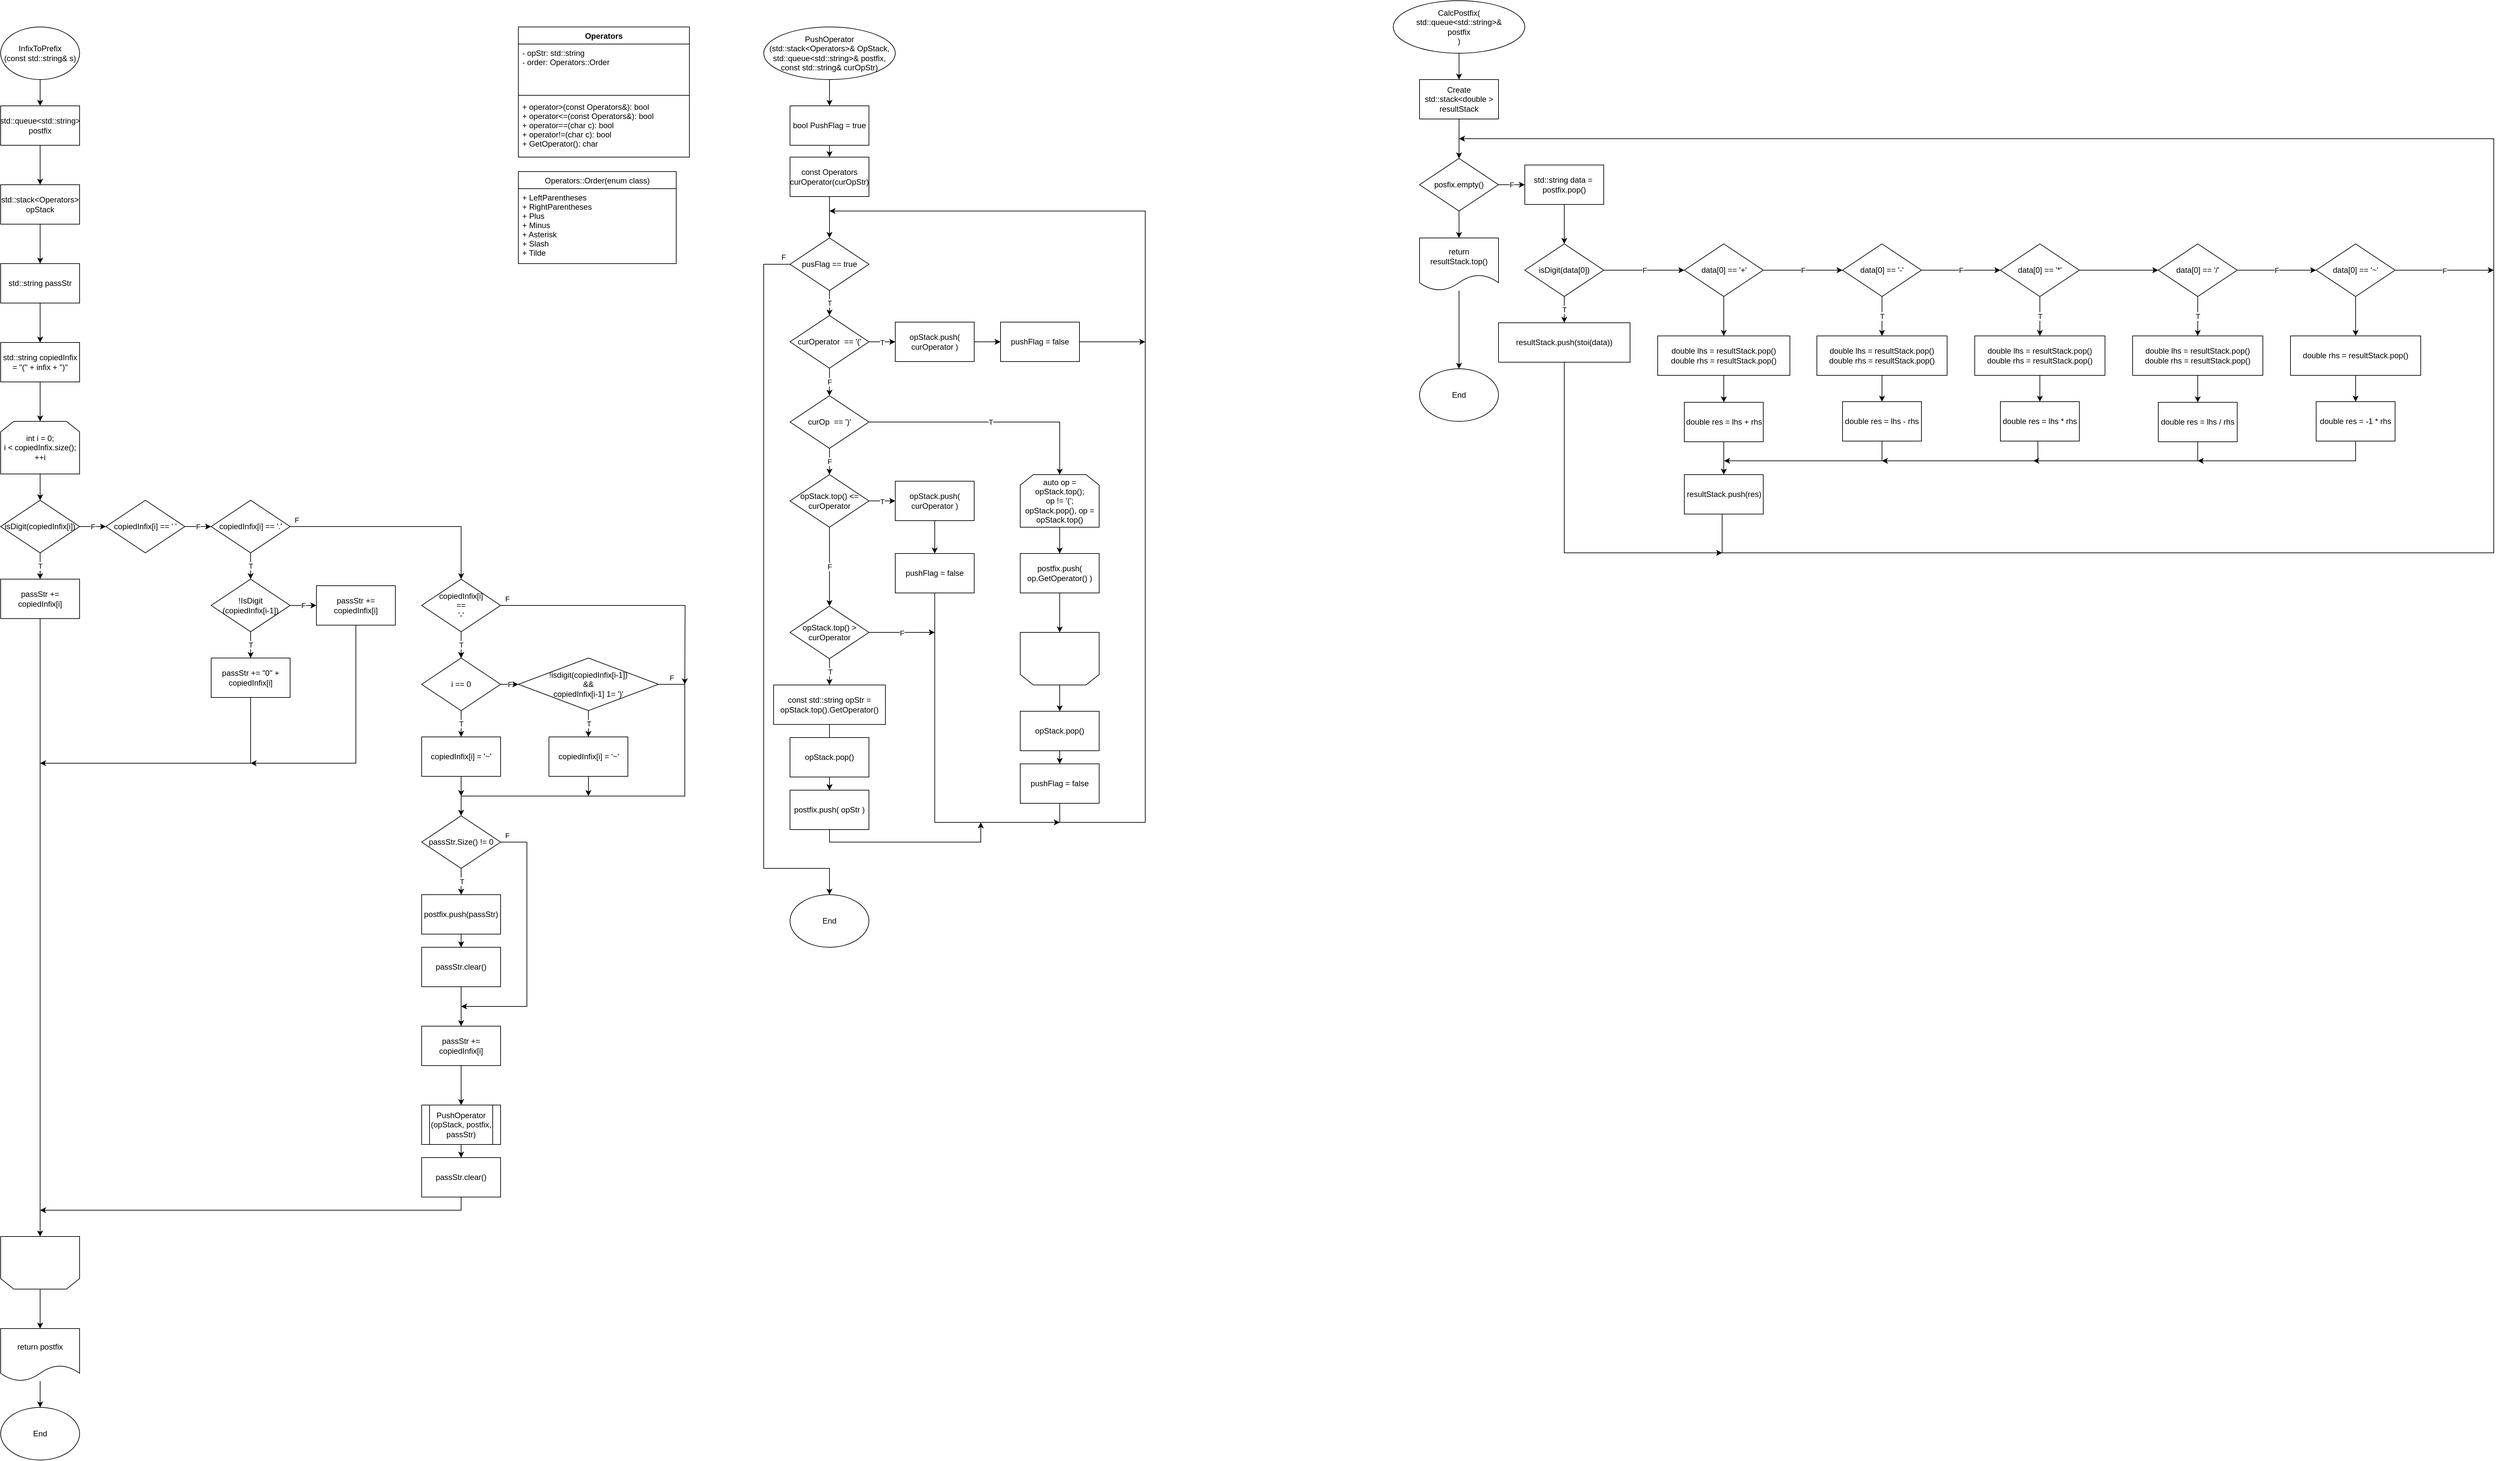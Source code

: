 <mxfile version="18.1.3" type="device"><diagram id="tbJeA3hXeYmB8pltpQQz" name="페이지-1"><mxGraphModel dx="5155" dy="3063" grid="1" gridSize="10" guides="1" tooltips="1" connect="1" arrows="1" fold="1" page="1" pageScale="1" pageWidth="827" pageHeight="1169" math="0" shadow="0"><root><mxCell id="0"/><mxCell id="1" parent="0"/><mxCell id="2iWAlDhrxedegL5xpN9d-32" value="" style="edgeStyle=orthogonalEdgeStyle;rounded=0;orthogonalLoop=1;jettySize=auto;html=1;" parent="1" source="2iWAlDhrxedegL5xpN9d-1" edge="1"><mxGeometry relative="1" as="geometry"><mxPoint x="100" y="160" as="targetPoint"/></mxGeometry></mxCell><mxCell id="2iWAlDhrxedegL5xpN9d-1" value="InfixToPrefix&lt;br&gt;(const std::string&amp;amp; s)" style="ellipse;whiteSpace=wrap;html=1;" parent="1" vertex="1"><mxGeometry x="40" y="40" width="120" height="80" as="geometry"/></mxCell><mxCell id="2iWAlDhrxedegL5xpN9d-118" value="" style="edgeStyle=orthogonalEdgeStyle;rounded=0;orthogonalLoop=1;jettySize=auto;html=1;" parent="1" source="2iWAlDhrxedegL5xpN9d-10" edge="1"><mxGeometry relative="1" as="geometry"><mxPoint x="100" y="520" as="targetPoint"/></mxGeometry></mxCell><mxCell id="2iWAlDhrxedegL5xpN9d-10" value="std::string passStr" style="rounded=0;whiteSpace=wrap;html=1;" parent="1" vertex="1"><mxGeometry x="40" y="400" width="120" height="60" as="geometry"/></mxCell><mxCell id="2iWAlDhrxedegL5xpN9d-65" value="" style="edgeStyle=orthogonalEdgeStyle;rounded=0;orthogonalLoop=1;jettySize=auto;html=1;" parent="1" source="2iWAlDhrxedegL5xpN9d-48" edge="1"><mxGeometry relative="1" as="geometry"><mxPoint x="1300" y="160.0" as="targetPoint"/></mxGeometry></mxCell><mxCell id="2iWAlDhrxedegL5xpN9d-48" value="PushOperator&lt;br&gt;(std::stack&amp;lt;Operators&amp;gt;&amp;amp; OpStack,&lt;br&gt;std::queue&amp;lt;std::string&amp;gt;&amp;amp; postfix, const std::string&amp;amp; curOpStr)" style="ellipse;whiteSpace=wrap;html=1;" parent="1" vertex="1"><mxGeometry x="1200" y="40" width="200" height="80" as="geometry"/></mxCell><mxCell id="2iWAlDhrxedegL5xpN9d-51" value="Operators" style="swimlane;fontStyle=1;align=center;verticalAlign=top;childLayout=stackLayout;horizontal=1;startSize=26;horizontalStack=0;resizeParent=1;resizeParentMax=0;resizeLast=0;collapsible=1;marginBottom=0;" parent="1" vertex="1"><mxGeometry x="827" y="40" width="260" height="198" as="geometry"/></mxCell><mxCell id="2iWAlDhrxedegL5xpN9d-52" value="- opStr: std::string&#10;- order: Operators::Order" style="text;strokeColor=none;fillColor=none;align=left;verticalAlign=top;spacingLeft=4;spacingRight=4;overflow=hidden;rotatable=0;points=[[0,0.5],[1,0.5]];portConstraint=eastwest;" parent="2iWAlDhrxedegL5xpN9d-51" vertex="1"><mxGeometry y="26" width="260" height="74" as="geometry"/></mxCell><mxCell id="2iWAlDhrxedegL5xpN9d-53" value="" style="line;strokeWidth=1;fillColor=none;align=left;verticalAlign=middle;spacingTop=-1;spacingLeft=3;spacingRight=3;rotatable=0;labelPosition=right;points=[];portConstraint=eastwest;" parent="2iWAlDhrxedegL5xpN9d-51" vertex="1"><mxGeometry y="100" width="260" height="8" as="geometry"/></mxCell><mxCell id="2iWAlDhrxedegL5xpN9d-54" value="+ operator&gt;(const Operators&amp;): bool&#10;+ operator&lt;=(const Operators&amp;): bool&#10;+ operator==(char c): bool&#10;+ operator!=(char c): bool&#10;+ GetOperator(): char" style="text;strokeColor=none;fillColor=none;align=left;verticalAlign=top;spacingLeft=4;spacingRight=4;overflow=hidden;rotatable=0;points=[[0,0.5],[1,0.5]];portConstraint=eastwest;" parent="2iWAlDhrxedegL5xpN9d-51" vertex="1"><mxGeometry y="108" width="260" height="90" as="geometry"/></mxCell><mxCell id="2iWAlDhrxedegL5xpN9d-59" value="Operators::Order(enum class)" style="swimlane;fontStyle=0;childLayout=stackLayout;horizontal=1;startSize=26;fillColor=none;horizontalStack=0;resizeParent=1;resizeParentMax=0;resizeLast=0;collapsible=1;marginBottom=0;" parent="1" vertex="1"><mxGeometry x="827" y="260" width="240" height="140" as="geometry"/></mxCell><mxCell id="2iWAlDhrxedegL5xpN9d-60" value="+ LeftParentheses&#10;+ RightParentheses&#10;+ Plus&#10;+ Minus&#10;+ Asterisk&#10;+ Slash&#10;+ Tilde" style="text;strokeColor=none;fillColor=none;align=left;verticalAlign=top;spacingLeft=4;spacingRight=4;overflow=hidden;rotatable=0;points=[[0,0.5],[1,0.5]];portConstraint=eastwest;" parent="2iWAlDhrxedegL5xpN9d-59" vertex="1"><mxGeometry y="26" width="240" height="114" as="geometry"/></mxCell><mxCell id="2iWAlDhrxedegL5xpN9d-134" value="" style="edgeStyle=orthogonalEdgeStyle;rounded=0;orthogonalLoop=1;jettySize=auto;html=1;" parent="1" source="2iWAlDhrxedegL5xpN9d-79" target="2iWAlDhrxedegL5xpN9d-133" edge="1"><mxGeometry relative="1" as="geometry"/></mxCell><mxCell id="2iWAlDhrxedegL5xpN9d-79" value="std::queue&amp;lt;std::string&amp;gt;&lt;br&gt;postfix" style="rounded=0;whiteSpace=wrap;html=1;" parent="1" vertex="1"><mxGeometry x="40" y="160" width="120" height="60" as="geometry"/></mxCell><mxCell id="xAJKje92KQS80PA9IJz9-85" value="" style="edgeStyle=orthogonalEdgeStyle;rounded=0;orthogonalLoop=1;jettySize=auto;html=1;" edge="1" parent="1" source="2iWAlDhrxedegL5xpN9d-87" target="xAJKje92KQS80PA9IJz9-82"><mxGeometry relative="1" as="geometry"/></mxCell><mxCell id="2iWAlDhrxedegL5xpN9d-87" value="" style="shape=loopLimit;whiteSpace=wrap;html=1;flipV=1;" parent="1" vertex="1"><mxGeometry x="1589.96" y="961.0" width="120" height="80" as="geometry"/></mxCell><mxCell id="2iWAlDhrxedegL5xpN9d-102" value="T" style="edgeStyle=orthogonalEdgeStyle;rounded=0;orthogonalLoop=1;jettySize=auto;html=1;" parent="1" source="2iWAlDhrxedegL5xpN9d-100" edge="1"><mxGeometry relative="1" as="geometry"><mxPoint x="1399.96" y="519.0" as="targetPoint"/></mxGeometry></mxCell><mxCell id="2iWAlDhrxedegL5xpN9d-104" value="F" style="edgeStyle=orthogonalEdgeStyle;rounded=0;orthogonalLoop=1;jettySize=auto;html=1;" parent="1" source="2iWAlDhrxedegL5xpN9d-100" target="2iWAlDhrxedegL5xpN9d-101" edge="1"><mxGeometry relative="1" as="geometry"/></mxCell><mxCell id="2iWAlDhrxedegL5xpN9d-100" value="curOperator&amp;nbsp; == '('" style="rhombus;whiteSpace=wrap;html=1;" parent="1" vertex="1"><mxGeometry x="1239.96" y="479.0" width="120" height="80" as="geometry"/></mxCell><mxCell id="2iWAlDhrxedegL5xpN9d-105" value="T" style="edgeStyle=orthogonalEdgeStyle;rounded=0;orthogonalLoop=1;jettySize=auto;html=1;entryX=0.5;entryY=0;entryDx=0;entryDy=0;" parent="1" source="2iWAlDhrxedegL5xpN9d-101" target="2iWAlDhrxedegL5xpN9d-122" edge="1"><mxGeometry relative="1" as="geometry"><mxPoint x="1399.96" y="641" as="targetPoint"/></mxGeometry></mxCell><mxCell id="2iWAlDhrxedegL5xpN9d-108" value="F" style="edgeStyle=orthogonalEdgeStyle;rounded=0;orthogonalLoop=1;jettySize=auto;html=1;entryX=0.5;entryY=0;entryDx=0;entryDy=0;" parent="1" source="2iWAlDhrxedegL5xpN9d-101" target="2iWAlDhrxedegL5xpN9d-107" edge="1"><mxGeometry relative="1" as="geometry"/></mxCell><mxCell id="2iWAlDhrxedegL5xpN9d-101" value="curOp&amp;nbsp; == ')'" style="rhombus;whiteSpace=wrap;html=1;" parent="1" vertex="1"><mxGeometry x="1239.96" y="601" width="120" height="80" as="geometry"/></mxCell><mxCell id="xAJKje92KQS80PA9IJz9-81" value="" style="edgeStyle=orthogonalEdgeStyle;rounded=0;orthogonalLoop=1;jettySize=auto;html=1;" edge="1" parent="1" source="2iWAlDhrxedegL5xpN9d-103" target="xAJKje92KQS80PA9IJz9-80"><mxGeometry relative="1" as="geometry"/></mxCell><mxCell id="2iWAlDhrxedegL5xpN9d-103" value="opStack.push( curOperator )" style="rounded=0;whiteSpace=wrap;html=1;" parent="1" vertex="1"><mxGeometry x="1400" y="489.0" width="120" height="60" as="geometry"/></mxCell><mxCell id="2iWAlDhrxedegL5xpN9d-109" value="T" style="edgeStyle=orthogonalEdgeStyle;rounded=0;orthogonalLoop=1;jettySize=auto;html=1;" parent="1" source="2iWAlDhrxedegL5xpN9d-107" edge="1"><mxGeometry relative="1" as="geometry"><mxPoint x="1399.96" y="761.0" as="targetPoint"/></mxGeometry></mxCell><mxCell id="2iWAlDhrxedegL5xpN9d-112" value="F" style="edgeStyle=orthogonalEdgeStyle;rounded=0;orthogonalLoop=1;jettySize=auto;html=1;entryX=0.5;entryY=0;entryDx=0;entryDy=0;" parent="1" source="2iWAlDhrxedegL5xpN9d-107" target="xAJKje92KQS80PA9IJz9-88" edge="1"><mxGeometry relative="1" as="geometry"><mxPoint x="1299.96" y="841" as="targetPoint"/></mxGeometry></mxCell><mxCell id="2iWAlDhrxedegL5xpN9d-107" value="opStack.top() &amp;lt;= curOperator" style="rhombus;whiteSpace=wrap;html=1;" parent="1" vertex="1"><mxGeometry x="1239.96" y="721.0" width="120" height="80" as="geometry"/></mxCell><mxCell id="xAJKje92KQS80PA9IJz9-87" value="" style="edgeStyle=orthogonalEdgeStyle;rounded=0;orthogonalLoop=1;jettySize=auto;html=1;" edge="1" parent="1" source="2iWAlDhrxedegL5xpN9d-110" target="xAJKje92KQS80PA9IJz9-86"><mxGeometry relative="1" as="geometry"/></mxCell><mxCell id="2iWAlDhrxedegL5xpN9d-110" value="opStack.push( curOperator )" style="rounded=0;whiteSpace=wrap;html=1;" parent="1" vertex="1"><mxGeometry x="1399.96" y="731.0" width="120" height="60" as="geometry"/></mxCell><mxCell id="2iWAlDhrxedegL5xpN9d-124" value="" style="edgeStyle=orthogonalEdgeStyle;rounded=0;orthogonalLoop=1;jettySize=auto;html=1;" parent="1" source="2iWAlDhrxedegL5xpN9d-122" target="2iWAlDhrxedegL5xpN9d-123" edge="1"><mxGeometry relative="1" as="geometry"/></mxCell><mxCell id="2iWAlDhrxedegL5xpN9d-122" value="auto op = opStack.top();&lt;br&gt;op != '('; opStack.pop(), op = opStack.top()" style="shape=loopLimit;whiteSpace=wrap;html=1;" parent="1" vertex="1"><mxGeometry x="1589.96" y="721.0" width="120" height="80" as="geometry"/></mxCell><mxCell id="2iWAlDhrxedegL5xpN9d-125" style="edgeStyle=orthogonalEdgeStyle;rounded=0;orthogonalLoop=1;jettySize=auto;html=1;" parent="1" source="2iWAlDhrxedegL5xpN9d-123" target="2iWAlDhrxedegL5xpN9d-87" edge="1"><mxGeometry relative="1" as="geometry"/></mxCell><mxCell id="2iWAlDhrxedegL5xpN9d-123" value="postfix.push( op.GetOperator() )" style="rounded=0;whiteSpace=wrap;html=1;" parent="1" vertex="1"><mxGeometry x="1589.96" y="841.0" width="120" height="60" as="geometry"/></mxCell><mxCell id="2iWAlDhrxedegL5xpN9d-126" value="End" style="ellipse;whiteSpace=wrap;html=1;" parent="1" vertex="1"><mxGeometry x="1239.96" y="1360" width="120" height="80" as="geometry"/></mxCell><mxCell id="2iWAlDhrxedegL5xpN9d-135" style="edgeStyle=orthogonalEdgeStyle;rounded=0;orthogonalLoop=1;jettySize=auto;html=1;" parent="1" source="2iWAlDhrxedegL5xpN9d-133" edge="1"><mxGeometry relative="1" as="geometry"><mxPoint x="100" y="400.0" as="targetPoint"/></mxGeometry></mxCell><mxCell id="2iWAlDhrxedegL5xpN9d-133" value="std::stack&amp;lt;Operators&amp;gt; opStack" style="rounded=0;whiteSpace=wrap;html=1;" parent="1" vertex="1"><mxGeometry x="40" y="280" width="120" height="60" as="geometry"/></mxCell><mxCell id="2iWAlDhrxedegL5xpN9d-144" value="" style="edgeStyle=orthogonalEdgeStyle;rounded=0;orthogonalLoop=1;jettySize=auto;html=1;" parent="1" source="2iWAlDhrxedegL5xpN9d-136" edge="1"><mxGeometry relative="1" as="geometry"><mxPoint x="2257" y="120" as="targetPoint"/></mxGeometry></mxCell><mxCell id="2iWAlDhrxedegL5xpN9d-136" value="CalcPostfix(&lt;br&gt;std::queue&amp;lt;std::string&amp;gt;&amp;amp;&lt;br&gt;postfix&lt;br&gt;)" style="ellipse;whiteSpace=wrap;html=1;" parent="1" vertex="1"><mxGeometry x="2157" width="200" height="80" as="geometry"/></mxCell><mxCell id="2iWAlDhrxedegL5xpN9d-169" value="End" style="ellipse;whiteSpace=wrap;html=1;" parent="1" vertex="1"><mxGeometry x="2197" y="560" width="120" height="80" as="geometry"/></mxCell><mxCell id="2iWAlDhrxedegL5xpN9d-260" value="F" style="edgeStyle=orthogonalEdgeStyle;rounded=0;orthogonalLoop=1;jettySize=auto;html=1;" parent="1" source="2iWAlDhrxedegL5xpN9d-225" target="2iWAlDhrxedegL5xpN9d-235" edge="1"><mxGeometry relative="1" as="geometry"/></mxCell><mxCell id="xAJKje92KQS80PA9IJz9-160" value="" style="edgeStyle=orthogonalEdgeStyle;rounded=0;orthogonalLoop=1;jettySize=auto;html=1;" edge="1" parent="1" source="2iWAlDhrxedegL5xpN9d-225" target="xAJKje92KQS80PA9IJz9-159"><mxGeometry relative="1" as="geometry"/></mxCell><mxCell id="2iWAlDhrxedegL5xpN9d-225" value="posfix.empty()" style="rhombus;whiteSpace=wrap;html=1;" parent="1" vertex="1"><mxGeometry x="2197" y="240" width="120" height="80" as="geometry"/></mxCell><mxCell id="2iWAlDhrxedegL5xpN9d-228" value="" style="edgeStyle=orthogonalEdgeStyle;rounded=0;orthogonalLoop=1;jettySize=auto;html=1;" parent="1" source="2iWAlDhrxedegL5xpN9d-226" target="2iWAlDhrxedegL5xpN9d-225" edge="1"><mxGeometry relative="1" as="geometry"/></mxCell><mxCell id="2iWAlDhrxedegL5xpN9d-226" value="Create std::stack&amp;lt;double&amp;nbsp;&amp;gt; resultStack" style="rounded=0;whiteSpace=wrap;html=1;" parent="1" vertex="1"><mxGeometry x="2197" y="120" width="120" height="60" as="geometry"/></mxCell><mxCell id="2iWAlDhrxedegL5xpN9d-234" value="" style="edgeStyle=orthogonalEdgeStyle;rounded=0;orthogonalLoop=1;jettySize=auto;html=1;" parent="1" source="2iWAlDhrxedegL5xpN9d-235" target="2iWAlDhrxedegL5xpN9d-238" edge="1"><mxGeometry relative="1" as="geometry"/></mxCell><mxCell id="2iWAlDhrxedegL5xpN9d-235" value="std::string data =&amp;nbsp;&lt;br&gt;postfix.pop()" style="rounded=0;whiteSpace=wrap;html=1;" parent="1" vertex="1"><mxGeometry x="2357" y="250" width="120" height="60" as="geometry"/></mxCell><mxCell id="2iWAlDhrxedegL5xpN9d-236" value="T" style="edgeStyle=orthogonalEdgeStyle;rounded=0;orthogonalLoop=1;jettySize=auto;html=1;" parent="1" source="2iWAlDhrxedegL5xpN9d-238" target="2iWAlDhrxedegL5xpN9d-239" edge="1"><mxGeometry relative="1" as="geometry"/></mxCell><mxCell id="2iWAlDhrxedegL5xpN9d-237" value="F" style="edgeStyle=orthogonalEdgeStyle;rounded=0;orthogonalLoop=1;jettySize=auto;html=1;entryX=0;entryY=0.5;entryDx=0;entryDy=0;" parent="1" source="2iWAlDhrxedegL5xpN9d-238" target="xAJKje92KQS80PA9IJz9-117" edge="1"><mxGeometry relative="1" as="geometry"><mxPoint x="2597" y="410" as="targetPoint"/></mxGeometry></mxCell><mxCell id="2iWAlDhrxedegL5xpN9d-238" value="isDigit(data[0])" style="rhombus;whiteSpace=wrap;html=1;" parent="1" vertex="1"><mxGeometry x="2357" y="370" width="120" height="80" as="geometry"/></mxCell><mxCell id="2iWAlDhrxedegL5xpN9d-263" style="edgeStyle=orthogonalEdgeStyle;rounded=0;orthogonalLoop=1;jettySize=auto;html=1;" parent="1" source="2iWAlDhrxedegL5xpN9d-239" edge="1"><mxGeometry relative="1" as="geometry"><mxPoint x="2657" y="840" as="targetPoint"/><Array as="points"><mxPoint x="2417" y="840"/></Array></mxGeometry></mxCell><mxCell id="2iWAlDhrxedegL5xpN9d-239" value="resultStack.push(stoi(data))" style="rounded=0;whiteSpace=wrap;html=1;" parent="1" vertex="1"><mxGeometry x="2317" y="490" width="200" height="60" as="geometry"/></mxCell><mxCell id="2iWAlDhrxedegL5xpN9d-250" value="" style="edgeStyle=orthogonalEdgeStyle;rounded=0;orthogonalLoop=1;jettySize=auto;html=1;" parent="1" source="2iWAlDhrxedegL5xpN9d-251" target="2iWAlDhrxedegL5xpN9d-258" edge="1"><mxGeometry relative="1" as="geometry"/></mxCell><mxCell id="2iWAlDhrxedegL5xpN9d-251" value="double res = lhs + rhs" style="rounded=0;whiteSpace=wrap;html=1;" parent="1" vertex="1"><mxGeometry x="2599.5" y="611" width="120" height="60" as="geometry"/></mxCell><mxCell id="xAJKje92KQS80PA9IJz9-141" value="" style="edgeStyle=orthogonalEdgeStyle;rounded=0;orthogonalLoop=1;jettySize=auto;html=1;" edge="1" parent="1" source="2iWAlDhrxedegL5xpN9d-253"><mxGeometry relative="1" as="geometry"><mxPoint x="2660" y="700" as="targetPoint"/><Array as="points"><mxPoint x="2900" y="700"/></Array></mxGeometry></mxCell><mxCell id="2iWAlDhrxedegL5xpN9d-253" value="double&amp;nbsp;res = lhs - rhs" style="rounded=0;whiteSpace=wrap;html=1;" parent="1" vertex="1"><mxGeometry x="2840" y="610" width="120" height="60" as="geometry"/></mxCell><mxCell id="xAJKje92KQS80PA9IJz9-142" style="edgeStyle=orthogonalEdgeStyle;rounded=0;orthogonalLoop=1;jettySize=auto;html=1;" edge="1" parent="1" source="2iWAlDhrxedegL5xpN9d-255"><mxGeometry relative="1" as="geometry"><mxPoint x="2900" y="700" as="targetPoint"/><Array as="points"><mxPoint x="3137" y="700"/></Array></mxGeometry></mxCell><mxCell id="2iWAlDhrxedegL5xpN9d-255" value="double&amp;nbsp;res = lhs * rhs" style="rounded=0;whiteSpace=wrap;html=1;" parent="1" vertex="1"><mxGeometry x="3080" y="610" width="120" height="60" as="geometry"/></mxCell><mxCell id="xAJKje92KQS80PA9IJz9-144" style="edgeStyle=orthogonalEdgeStyle;rounded=0;orthogonalLoop=1;jettySize=auto;html=1;" edge="1" parent="1" source="2iWAlDhrxedegL5xpN9d-257"><mxGeometry relative="1" as="geometry"><mxPoint x="3130" y="700" as="targetPoint"/><Array as="points"><mxPoint x="3380" y="700"/></Array></mxGeometry></mxCell><mxCell id="2iWAlDhrxedegL5xpN9d-257" value="double&amp;nbsp;res = lhs / rhs" style="rounded=0;whiteSpace=wrap;html=1;" parent="1" vertex="1"><mxGeometry x="3320" y="611" width="120" height="60" as="geometry"/></mxCell><mxCell id="2iWAlDhrxedegL5xpN9d-262" style="edgeStyle=orthogonalEdgeStyle;rounded=0;orthogonalLoop=1;jettySize=auto;html=1;" parent="1" source="2iWAlDhrxedegL5xpN9d-258" edge="1"><mxGeometry relative="1" as="geometry"><mxPoint x="2257" y="210" as="targetPoint"/><Array as="points"><mxPoint x="2657" y="840"/><mxPoint x="3830" y="840"/><mxPoint x="3830" y="210"/></Array></mxGeometry></mxCell><mxCell id="2iWAlDhrxedegL5xpN9d-258" value="resultStack.push(res)" style="rounded=0;whiteSpace=wrap;html=1;" parent="1" vertex="1"><mxGeometry x="2599.5" y="721" width="120" height="60" as="geometry"/></mxCell><mxCell id="xAJKje92KQS80PA9IJz9-1" value="" style="edgeStyle=orthogonalEdgeStyle;rounded=0;orthogonalLoop=1;jettySize=auto;html=1;" edge="1" parent="1" source="xAJKje92KQS80PA9IJz9-2" target="xAJKje92KQS80PA9IJz9-7"><mxGeometry relative="1" as="geometry"/></mxCell><mxCell id="xAJKje92KQS80PA9IJz9-2" value="int i = 0;&lt;br&gt;i &amp;lt; copiedInfix.size();&lt;br&gt;++i" style="shape=loopLimit;whiteSpace=wrap;html=1;" vertex="1" parent="1"><mxGeometry x="40" y="640" width="120" height="80" as="geometry"/></mxCell><mxCell id="xAJKje92KQS80PA9IJz9-3" value="" style="edgeStyle=orthogonalEdgeStyle;rounded=0;orthogonalLoop=1;jettySize=auto;html=1;" edge="1" parent="1" source="xAJKje92KQS80PA9IJz9-4"><mxGeometry relative="1" as="geometry"><mxPoint x="100" y="2020" as="targetPoint"/></mxGeometry></mxCell><mxCell id="xAJKje92KQS80PA9IJz9-4" value="" style="shape=loopLimit;whiteSpace=wrap;html=1;flipV=1;" vertex="1" parent="1"><mxGeometry x="40" y="1880" width="120" height="80" as="geometry"/></mxCell><mxCell id="xAJKje92KQS80PA9IJz9-5" value="T" style="edgeStyle=orthogonalEdgeStyle;rounded=0;orthogonalLoop=1;jettySize=auto;html=1;" edge="1" parent="1" source="xAJKje92KQS80PA9IJz9-7" target="xAJKje92KQS80PA9IJz9-9"><mxGeometry relative="1" as="geometry"/></mxCell><mxCell id="xAJKje92KQS80PA9IJz9-6" value="F" style="edgeStyle=orthogonalEdgeStyle;rounded=0;orthogonalLoop=1;jettySize=auto;html=1;entryX=0;entryY=0.5;entryDx=0;entryDy=0;" edge="1" parent="1" source="xAJKje92KQS80PA9IJz9-7" target="xAJKje92KQS80PA9IJz9-20"><mxGeometry relative="1" as="geometry"><mxPoint as="offset"/></mxGeometry></mxCell><mxCell id="xAJKje92KQS80PA9IJz9-7" value="isDigit(copiedInfix[i])" style="rhombus;whiteSpace=wrap;html=1;" vertex="1" parent="1"><mxGeometry x="40" y="760" width="120" height="80" as="geometry"/></mxCell><mxCell id="xAJKje92KQS80PA9IJz9-8" style="edgeStyle=orthogonalEdgeStyle;rounded=0;orthogonalLoop=1;jettySize=auto;html=1;entryX=0.5;entryY=0;entryDx=0;entryDy=0;" edge="1" parent="1" source="xAJKje92KQS80PA9IJz9-9" target="xAJKje92KQS80PA9IJz9-4"><mxGeometry relative="1" as="geometry"/></mxCell><mxCell id="xAJKje92KQS80PA9IJz9-9" value="passStr += copiedInfix[i]" style="rounded=0;whiteSpace=wrap;html=1;" vertex="1" parent="1"><mxGeometry x="40" y="880" width="120" height="60" as="geometry"/></mxCell><mxCell id="xAJKje92KQS80PA9IJz9-10" value="T" style="edgeStyle=orthogonalEdgeStyle;rounded=0;orthogonalLoop=1;jettySize=auto;html=1;" edge="1" parent="1" source="xAJKje92KQS80PA9IJz9-12"><mxGeometry relative="1" as="geometry"><mxPoint x="740" y="1360" as="targetPoint"/></mxGeometry></mxCell><mxCell id="xAJKje92KQS80PA9IJz9-62" value="F" style="edgeStyle=orthogonalEdgeStyle;rounded=0;orthogonalLoop=1;jettySize=auto;html=1;exitX=1;exitY=0.5;exitDx=0;exitDy=0;" edge="1" parent="1" source="xAJKje92KQS80PA9IJz9-12"><mxGeometry x="-0.949" y="10" relative="1" as="geometry"><mxPoint x="740" y="1530" as="targetPoint"/><Array as="points"><mxPoint x="840" y="1280"/><mxPoint x="840" y="1530"/></Array><mxPoint as="offset"/></mxGeometry></mxCell><mxCell id="xAJKje92KQS80PA9IJz9-12" value="passStr.Size() != 0" style="rhombus;whiteSpace=wrap;html=1;" vertex="1" parent="1"><mxGeometry x="680" y="1240" width="120" height="80" as="geometry"/></mxCell><mxCell id="xAJKje92KQS80PA9IJz9-61" value="" style="edgeStyle=orthogonalEdgeStyle;rounded=0;orthogonalLoop=1;jettySize=auto;html=1;" edge="1" parent="1" source="xAJKje92KQS80PA9IJz9-14" target="xAJKje92KQS80PA9IJz9-28"><mxGeometry relative="1" as="geometry"/></mxCell><mxCell id="xAJKje92KQS80PA9IJz9-14" value="passStr.clear()" style="rounded=0;whiteSpace=wrap;html=1;" vertex="1" parent="1"><mxGeometry x="680" y="1440" width="120" height="60" as="geometry"/></mxCell><mxCell id="xAJKje92KQS80PA9IJz9-43" value="F" style="edgeStyle=orthogonalEdgeStyle;rounded=0;orthogonalLoop=1;jettySize=auto;html=1;" edge="1" parent="1" source="xAJKje92KQS80PA9IJz9-20" target="xAJKje92KQS80PA9IJz9-31"><mxGeometry relative="1" as="geometry"/></mxCell><mxCell id="xAJKje92KQS80PA9IJz9-20" value="copiedInfix[i] == ' '" style="rhombus;whiteSpace=wrap;html=1;" vertex="1" parent="1"><mxGeometry x="200" y="760" width="120" height="80" as="geometry"/></mxCell><mxCell id="xAJKje92KQS80PA9IJz9-27" value="End" style="ellipse;whiteSpace=wrap;html=1;" vertex="1" parent="1"><mxGeometry x="40" y="2140" width="120" height="80" as="geometry"/></mxCell><mxCell id="xAJKje92KQS80PA9IJz9-60" value="" style="edgeStyle=orthogonalEdgeStyle;rounded=0;orthogonalLoop=1;jettySize=auto;html=1;" edge="1" parent="1" source="xAJKje92KQS80PA9IJz9-28" target="xAJKje92KQS80PA9IJz9-59"><mxGeometry relative="1" as="geometry"/></mxCell><mxCell id="xAJKje92KQS80PA9IJz9-28" value="passStr += copiedInfix[i]" style="rounded=0;whiteSpace=wrap;html=1;" vertex="1" parent="1"><mxGeometry x="680" y="1560" width="120" height="60" as="geometry"/></mxCell><mxCell id="xAJKje92KQS80PA9IJz9-30" value="" style="edgeStyle=orthogonalEdgeStyle;rounded=0;orthogonalLoop=1;jettySize=auto;html=1;" edge="1" parent="1" source="xAJKje92KQS80PA9IJz9-29" target="xAJKje92KQS80PA9IJz9-2"><mxGeometry relative="1" as="geometry"/></mxCell><mxCell id="xAJKje92KQS80PA9IJz9-29" value="std::string copiedInfix&lt;br&gt;= &quot;(&quot; + infix + &quot;)&quot;" style="rounded=0;whiteSpace=wrap;html=1;" vertex="1" parent="1"><mxGeometry x="40" y="520" width="120" height="60" as="geometry"/></mxCell><mxCell id="xAJKje92KQS80PA9IJz9-35" value="T" style="edgeStyle=orthogonalEdgeStyle;rounded=0;orthogonalLoop=1;jettySize=auto;html=1;" edge="1" parent="1" source="xAJKje92KQS80PA9IJz9-31" target="xAJKje92KQS80PA9IJz9-34"><mxGeometry relative="1" as="geometry"/></mxCell><mxCell id="xAJKje92KQS80PA9IJz9-42" value="F" style="edgeStyle=orthogonalEdgeStyle;rounded=0;orthogonalLoop=1;jettySize=auto;html=1;" edge="1" parent="1" source="xAJKje92KQS80PA9IJz9-31" target="xAJKje92KQS80PA9IJz9-41"><mxGeometry x="-0.941" y="10" relative="1" as="geometry"><mxPoint as="offset"/></mxGeometry></mxCell><mxCell id="xAJKje92KQS80PA9IJz9-31" value="copiedInfix[i] == '.'" style="rhombus;whiteSpace=wrap;html=1;" vertex="1" parent="1"><mxGeometry x="360" y="760" width="120" height="80" as="geometry"/></mxCell><mxCell id="xAJKje92KQS80PA9IJz9-37" value="T" style="edgeStyle=orthogonalEdgeStyle;rounded=0;orthogonalLoop=1;jettySize=auto;html=1;" edge="1" parent="1" source="xAJKje92KQS80PA9IJz9-34" target="xAJKje92KQS80PA9IJz9-36"><mxGeometry relative="1" as="geometry"/></mxCell><mxCell id="xAJKje92KQS80PA9IJz9-39" value="F" style="edgeStyle=orthogonalEdgeStyle;rounded=0;orthogonalLoop=1;jettySize=auto;html=1;" edge="1" parent="1" source="xAJKje92KQS80PA9IJz9-34" target="xAJKje92KQS80PA9IJz9-38"><mxGeometry relative="1" as="geometry"/></mxCell><mxCell id="xAJKje92KQS80PA9IJz9-34" value="!IsDigit&lt;br&gt;(copiedInfix[i-1])" style="rhombus;whiteSpace=wrap;html=1;" vertex="1" parent="1"><mxGeometry x="360" y="880" width="120" height="80" as="geometry"/></mxCell><mxCell id="xAJKje92KQS80PA9IJz9-67" style="edgeStyle=orthogonalEdgeStyle;rounded=0;orthogonalLoop=1;jettySize=auto;html=1;" edge="1" parent="1" source="xAJKje92KQS80PA9IJz9-36"><mxGeometry relative="1" as="geometry"><mxPoint x="100" y="1160" as="targetPoint"/><Array as="points"><mxPoint x="420" y="1160"/></Array></mxGeometry></mxCell><mxCell id="xAJKje92KQS80PA9IJz9-36" value="passStr += &quot;0&quot; + copiedInfix[i]" style="rounded=0;whiteSpace=wrap;html=1;" vertex="1" parent="1"><mxGeometry x="360" y="1000" width="120" height="60" as="geometry"/></mxCell><mxCell id="xAJKje92KQS80PA9IJz9-71" style="edgeStyle=orthogonalEdgeStyle;rounded=0;orthogonalLoop=1;jettySize=auto;html=1;" edge="1" parent="1" source="xAJKje92KQS80PA9IJz9-38"><mxGeometry relative="1" as="geometry"><mxPoint x="420" y="1160" as="targetPoint"/><Array as="points"><mxPoint x="580" y="1160"/></Array></mxGeometry></mxCell><mxCell id="xAJKje92KQS80PA9IJz9-38" value="passStr +=&lt;br&gt;copiedInfix[i]" style="rounded=0;whiteSpace=wrap;html=1;" vertex="1" parent="1"><mxGeometry x="520" y="890" width="120" height="60" as="geometry"/></mxCell><mxCell id="xAJKje92KQS80PA9IJz9-45" value="" style="edgeStyle=orthogonalEdgeStyle;rounded=0;orthogonalLoop=1;jettySize=auto;html=1;" edge="1" parent="1" source="xAJKje92KQS80PA9IJz9-41" target="xAJKje92KQS80PA9IJz9-44"><mxGeometry relative="1" as="geometry"/></mxCell><mxCell id="xAJKje92KQS80PA9IJz9-52" value="T" style="edgeStyle=orthogonalEdgeStyle;rounded=0;orthogonalLoop=1;jettySize=auto;html=1;" edge="1" parent="1" source="xAJKje92KQS80PA9IJz9-41" target="xAJKje92KQS80PA9IJz9-44"><mxGeometry relative="1" as="geometry"/></mxCell><mxCell id="xAJKje92KQS80PA9IJz9-55" value="F" style="edgeStyle=orthogonalEdgeStyle;rounded=0;orthogonalLoop=1;jettySize=auto;html=1;" edge="1" parent="1" source="xAJKje92KQS80PA9IJz9-41"><mxGeometry x="-0.95" y="10" relative="1" as="geometry"><mxPoint x="1080" y="1040" as="targetPoint"/><mxPoint as="offset"/></mxGeometry></mxCell><mxCell id="xAJKje92KQS80PA9IJz9-41" value="copiedInfix[i]&lt;br&gt;==&lt;br&gt;'-'" style="rhombus;whiteSpace=wrap;html=1;" vertex="1" parent="1"><mxGeometry x="680" y="880" width="120" height="80" as="geometry"/></mxCell><mxCell id="xAJKje92KQS80PA9IJz9-47" value="T" style="edgeStyle=orthogonalEdgeStyle;rounded=0;orthogonalLoop=1;jettySize=auto;html=1;" edge="1" parent="1" source="xAJKje92KQS80PA9IJz9-44" target="xAJKje92KQS80PA9IJz9-46"><mxGeometry relative="1" as="geometry"/></mxCell><mxCell id="xAJKje92KQS80PA9IJz9-49" value="F" style="edgeStyle=orthogonalEdgeStyle;rounded=0;orthogonalLoop=1;jettySize=auto;html=1;" edge="1" parent="1" source="xAJKje92KQS80PA9IJz9-44" target="xAJKje92KQS80PA9IJz9-48"><mxGeometry relative="1" as="geometry"/></mxCell><mxCell id="xAJKje92KQS80PA9IJz9-44" value="i == 0" style="rhombus;whiteSpace=wrap;html=1;" vertex="1" parent="1"><mxGeometry x="680" y="1000" width="120" height="80" as="geometry"/></mxCell><mxCell id="xAJKje92KQS80PA9IJz9-69" style="edgeStyle=orthogonalEdgeStyle;rounded=0;orthogonalLoop=1;jettySize=auto;html=1;" edge="1" parent="1" source="xAJKje92KQS80PA9IJz9-46"><mxGeometry relative="1" as="geometry"><mxPoint x="740" y="1210" as="targetPoint"/></mxGeometry></mxCell><mxCell id="xAJKje92KQS80PA9IJz9-46" value="copiedInfix[i] = '~'" style="rounded=0;whiteSpace=wrap;html=1;" vertex="1" parent="1"><mxGeometry x="680" y="1120" width="120" height="60" as="geometry"/></mxCell><mxCell id="xAJKje92KQS80PA9IJz9-51" value="T" style="edgeStyle=orthogonalEdgeStyle;rounded=0;orthogonalLoop=1;jettySize=auto;html=1;" edge="1" parent="1" source="xAJKje92KQS80PA9IJz9-48" target="xAJKje92KQS80PA9IJz9-50"><mxGeometry relative="1" as="geometry"/></mxCell><mxCell id="xAJKje92KQS80PA9IJz9-54" value="F" style="edgeStyle=orthogonalEdgeStyle;rounded=0;orthogonalLoop=1;jettySize=auto;html=1;entryX=0.5;entryY=0;entryDx=0;entryDy=0;exitX=1;exitY=0.5;exitDx=0;exitDy=0;" edge="1" parent="1" source="xAJKje92KQS80PA9IJz9-48" target="xAJKje92KQS80PA9IJz9-12"><mxGeometry x="-0.931" y="10" relative="1" as="geometry"><Array as="points"><mxPoint x="1080" y="1040"/><mxPoint x="1080" y="1210"/><mxPoint x="740" y="1210"/></Array><mxPoint as="offset"/></mxGeometry></mxCell><mxCell id="xAJKje92KQS80PA9IJz9-48" value="!isdigit(copiedInfix[i-1])&lt;br&gt;&amp;amp;&amp;amp;&lt;br&gt;copiedInfix[i-1] 1= ')'" style="rhombus;whiteSpace=wrap;html=1;" vertex="1" parent="1"><mxGeometry x="827" y="1000" width="213" height="80" as="geometry"/></mxCell><mxCell id="xAJKje92KQS80PA9IJz9-70" style="edgeStyle=orthogonalEdgeStyle;rounded=0;orthogonalLoop=1;jettySize=auto;html=1;" edge="1" parent="1" source="xAJKje92KQS80PA9IJz9-50"><mxGeometry relative="1" as="geometry"><mxPoint x="933.5" y="1210" as="targetPoint"/></mxGeometry></mxCell><mxCell id="xAJKje92KQS80PA9IJz9-50" value="copiedInfix[i] = '~'" style="rounded=0;whiteSpace=wrap;html=1;" vertex="1" parent="1"><mxGeometry x="873.5" y="1120" width="120" height="60" as="geometry"/></mxCell><mxCell id="xAJKje92KQS80PA9IJz9-58" value="" style="edgeStyle=orthogonalEdgeStyle;rounded=0;orthogonalLoop=1;jettySize=auto;html=1;" edge="1" parent="1" source="xAJKje92KQS80PA9IJz9-56" target="xAJKje92KQS80PA9IJz9-14"><mxGeometry relative="1" as="geometry"/></mxCell><mxCell id="xAJKje92KQS80PA9IJz9-56" value="postfix.push(passStr)" style="rounded=0;whiteSpace=wrap;html=1;" vertex="1" parent="1"><mxGeometry x="680" y="1360" width="120" height="60" as="geometry"/></mxCell><mxCell id="xAJKje92KQS80PA9IJz9-64" value="" style="edgeStyle=orthogonalEdgeStyle;rounded=0;orthogonalLoop=1;jettySize=auto;html=1;" edge="1" parent="1" source="xAJKje92KQS80PA9IJz9-59" target="xAJKje92KQS80PA9IJz9-63"><mxGeometry relative="1" as="geometry"/></mxCell><mxCell id="xAJKje92KQS80PA9IJz9-59" value="PushOperator&lt;br&gt;(opStack, postfix, passStr)" style="shape=process;whiteSpace=wrap;html=1;backgroundOutline=1;" vertex="1" parent="1"><mxGeometry x="680" y="1680" width="120" height="60" as="geometry"/></mxCell><mxCell id="xAJKje92KQS80PA9IJz9-72" style="edgeStyle=orthogonalEdgeStyle;rounded=0;orthogonalLoop=1;jettySize=auto;html=1;" edge="1" parent="1" source="xAJKje92KQS80PA9IJz9-63"><mxGeometry relative="1" as="geometry"><mxPoint x="100" y="1840" as="targetPoint"/><Array as="points"><mxPoint x="740" y="1840"/></Array></mxGeometry></mxCell><mxCell id="xAJKje92KQS80PA9IJz9-63" value="passStr.clear()" style="rounded=0;whiteSpace=wrap;html=1;" vertex="1" parent="1"><mxGeometry x="680" y="1760" width="120" height="60" as="geometry"/></mxCell><mxCell id="xAJKje92KQS80PA9IJz9-66" value="" style="edgeStyle=orthogonalEdgeStyle;rounded=0;orthogonalLoop=1;jettySize=auto;html=1;" edge="1" parent="1" source="xAJKje92KQS80PA9IJz9-65" target="xAJKje92KQS80PA9IJz9-27"><mxGeometry relative="1" as="geometry"/></mxCell><mxCell id="xAJKje92KQS80PA9IJz9-65" value="return postfix" style="shape=document;whiteSpace=wrap;html=1;boundedLbl=1;" vertex="1" parent="1"><mxGeometry x="40" y="2020" width="120" height="80" as="geometry"/></mxCell><mxCell id="xAJKje92KQS80PA9IJz9-75" value="" style="edgeStyle=orthogonalEdgeStyle;rounded=0;orthogonalLoop=1;jettySize=auto;html=1;" edge="1" parent="1" source="xAJKje92KQS80PA9IJz9-73" target="xAJKje92KQS80PA9IJz9-74"><mxGeometry relative="1" as="geometry"/></mxCell><mxCell id="xAJKje92KQS80PA9IJz9-73" value="bool PushFlag = true" style="rounded=0;whiteSpace=wrap;html=1;" vertex="1" parent="1"><mxGeometry x="1239.96" y="160" width="120" height="60" as="geometry"/></mxCell><mxCell id="xAJKje92KQS80PA9IJz9-103" value="" style="edgeStyle=orthogonalEdgeStyle;rounded=0;orthogonalLoop=1;jettySize=auto;html=1;" edge="1" parent="1" source="xAJKje92KQS80PA9IJz9-74" target="xAJKje92KQS80PA9IJz9-76"><mxGeometry relative="1" as="geometry"/></mxCell><mxCell id="xAJKje92KQS80PA9IJz9-74" value="const Operators curOperator(curOpStr)" style="rounded=0;whiteSpace=wrap;html=1;" vertex="1" parent="1"><mxGeometry x="1240" y="238" width="120" height="60" as="geometry"/></mxCell><mxCell id="xAJKje92KQS80PA9IJz9-79" value="T" style="edgeStyle=orthogonalEdgeStyle;rounded=0;orthogonalLoop=1;jettySize=auto;html=1;" edge="1" parent="1" source="xAJKje92KQS80PA9IJz9-76" target="2iWAlDhrxedegL5xpN9d-100"><mxGeometry relative="1" as="geometry"/></mxCell><mxCell id="xAJKje92KQS80PA9IJz9-107" value="F" style="edgeStyle=orthogonalEdgeStyle;rounded=0;orthogonalLoop=1;jettySize=auto;html=1;entryX=0.5;entryY=0;entryDx=0;entryDy=0;" edge="1" parent="1" source="xAJKje92KQS80PA9IJz9-76" target="2iWAlDhrxedegL5xpN9d-126"><mxGeometry x="-0.982" y="-11" relative="1" as="geometry"><Array as="points"><mxPoint x="1200" y="401"/><mxPoint x="1200" y="1320"/></Array><mxPoint as="offset"/></mxGeometry></mxCell><mxCell id="xAJKje92KQS80PA9IJz9-76" value="pusFlag == true" style="rhombus;whiteSpace=wrap;html=1;" vertex="1" parent="1"><mxGeometry x="1240" y="361" width="120" height="80" as="geometry"/></mxCell><mxCell id="xAJKje92KQS80PA9IJz9-105" style="edgeStyle=orthogonalEdgeStyle;rounded=0;orthogonalLoop=1;jettySize=auto;html=1;" edge="1" parent="1" source="xAJKje92KQS80PA9IJz9-80"><mxGeometry relative="1" as="geometry"><mxPoint x="1780" y="519" as="targetPoint"/></mxGeometry></mxCell><mxCell id="xAJKje92KQS80PA9IJz9-80" value="pushFlag = false" style="rounded=0;whiteSpace=wrap;html=1;" vertex="1" parent="1"><mxGeometry x="1560" y="489" width="120" height="60" as="geometry"/></mxCell><mxCell id="xAJKje92KQS80PA9IJz9-84" value="" style="edgeStyle=orthogonalEdgeStyle;rounded=0;orthogonalLoop=1;jettySize=auto;html=1;" edge="1" parent="1" source="xAJKje92KQS80PA9IJz9-82" target="xAJKje92KQS80PA9IJz9-83"><mxGeometry relative="1" as="geometry"/></mxCell><mxCell id="xAJKje92KQS80PA9IJz9-82" value="opStack.pop()" style="rounded=0;whiteSpace=wrap;html=1;" vertex="1" parent="1"><mxGeometry x="1589.96" y="1081" width="120" height="60" as="geometry"/></mxCell><mxCell id="xAJKje92KQS80PA9IJz9-102" style="edgeStyle=orthogonalEdgeStyle;rounded=0;orthogonalLoop=1;jettySize=auto;html=1;exitX=0.5;exitY=1;exitDx=0;exitDy=0;" edge="1" parent="1" source="xAJKje92KQS80PA9IJz9-83"><mxGeometry relative="1" as="geometry"><mxPoint x="1300" y="320" as="targetPoint"/><Array as="points"><mxPoint x="1650" y="1250"/><mxPoint x="1780" y="1250"/><mxPoint x="1780" y="320"/></Array></mxGeometry></mxCell><mxCell id="xAJKje92KQS80PA9IJz9-83" value="pushFlag = false" style="rounded=0;whiteSpace=wrap;html=1;" vertex="1" parent="1"><mxGeometry x="1589.96" y="1161" width="120" height="60" as="geometry"/></mxCell><mxCell id="xAJKje92KQS80PA9IJz9-104" style="edgeStyle=orthogonalEdgeStyle;rounded=0;orthogonalLoop=1;jettySize=auto;html=1;" edge="1" parent="1" source="xAJKje92KQS80PA9IJz9-86"><mxGeometry relative="1" as="geometry"><mxPoint x="1650" y="1250" as="targetPoint"/><Array as="points"><mxPoint x="1460" y="1250"/></Array></mxGeometry></mxCell><mxCell id="xAJKje92KQS80PA9IJz9-86" value="pushFlag = false" style="rounded=0;whiteSpace=wrap;html=1;" vertex="1" parent="1"><mxGeometry x="1400" y="841" width="120" height="60" as="geometry"/></mxCell><mxCell id="xAJKje92KQS80PA9IJz9-90" value="F" style="edgeStyle=orthogonalEdgeStyle;rounded=0;orthogonalLoop=1;jettySize=auto;html=1;" edge="1" parent="1" source="xAJKje92KQS80PA9IJz9-88"><mxGeometry relative="1" as="geometry"><mxPoint x="1460" y="961" as="targetPoint"/></mxGeometry></mxCell><mxCell id="xAJKje92KQS80PA9IJz9-92" value="T" style="edgeStyle=orthogonalEdgeStyle;rounded=0;orthogonalLoop=1;jettySize=auto;html=1;" edge="1" parent="1" source="xAJKje92KQS80PA9IJz9-88"><mxGeometry relative="1" as="geometry"><mxPoint x="1299.96" y="1041" as="targetPoint"/></mxGeometry></mxCell><mxCell id="xAJKje92KQS80PA9IJz9-88" value="opStack.top() &amp;gt; curOperator" style="rhombus;whiteSpace=wrap;html=1;" vertex="1" parent="1"><mxGeometry x="1239.96" y="921.0" width="120" height="80" as="geometry"/></mxCell><mxCell id="xAJKje92KQS80PA9IJz9-97" value="" style="edgeStyle=orthogonalEdgeStyle;rounded=0;orthogonalLoop=1;jettySize=auto;html=1;" edge="1" parent="1" source="xAJKje92KQS80PA9IJz9-98" target="xAJKje92KQS80PA9IJz9-101"><mxGeometry relative="1" as="geometry"/></mxCell><mxCell id="xAJKje92KQS80PA9IJz9-98" value="const std::string opStr = opStack.top().GetOperator()" style="rounded=0;whiteSpace=wrap;html=1;" vertex="1" parent="1"><mxGeometry x="1215.02" y="1041" width="169.96" height="60" as="geometry"/></mxCell><mxCell id="xAJKje92KQS80PA9IJz9-99" value="" style="edgeStyle=orthogonalEdgeStyle;rounded=0;orthogonalLoop=1;jettySize=auto;html=1;" edge="1" parent="1" source="xAJKje92KQS80PA9IJz9-100" target="xAJKje92KQS80PA9IJz9-101"><mxGeometry relative="1" as="geometry"/></mxCell><mxCell id="xAJKje92KQS80PA9IJz9-100" value="opStack.pop()" style="rounded=0;whiteSpace=wrap;html=1;" vertex="1" parent="1"><mxGeometry x="1239.96" y="1121" width="120" height="60" as="geometry"/></mxCell><mxCell id="xAJKje92KQS80PA9IJz9-106" style="edgeStyle=orthogonalEdgeStyle;rounded=0;orthogonalLoop=1;jettySize=auto;html=1;" edge="1" parent="1" source="xAJKje92KQS80PA9IJz9-101"><mxGeometry relative="1" as="geometry"><mxPoint x="1530" y="1250" as="targetPoint"/><Array as="points"><mxPoint x="1300" y="1280"/><mxPoint x="1530" y="1280"/></Array></mxGeometry></mxCell><mxCell id="xAJKje92KQS80PA9IJz9-101" value="postfix.push( opStr )" style="rounded=0;whiteSpace=wrap;html=1;" vertex="1" parent="1"><mxGeometry x="1239.96" y="1201" width="120" height="60" as="geometry"/></mxCell><mxCell id="xAJKje92KQS80PA9IJz9-154" style="edgeStyle=orthogonalEdgeStyle;rounded=0;orthogonalLoop=1;jettySize=auto;html=1;" edge="1" parent="1" source="xAJKje92KQS80PA9IJz9-114"><mxGeometry relative="1" as="geometry"><mxPoint x="3380" y="700" as="targetPoint"/><Array as="points"><mxPoint x="3620" y="700"/></Array></mxGeometry></mxCell><mxCell id="xAJKje92KQS80PA9IJz9-114" value="double&amp;nbsp;res = -1 * rhs" style="rounded=0;whiteSpace=wrap;html=1;" vertex="1" parent="1"><mxGeometry x="3560" y="610" width="120" height="60" as="geometry"/></mxCell><mxCell id="xAJKje92KQS80PA9IJz9-116" value="F" style="edgeStyle=orthogonalEdgeStyle;rounded=0;orthogonalLoop=1;jettySize=auto;html=1;" edge="1" parent="1" source="xAJKje92KQS80PA9IJz9-117" target="xAJKje92KQS80PA9IJz9-119"><mxGeometry relative="1" as="geometry"/></mxCell><mxCell id="xAJKje92KQS80PA9IJz9-136" value="" style="edgeStyle=orthogonalEdgeStyle;rounded=0;orthogonalLoop=1;jettySize=auto;html=1;" edge="1" parent="1" source="xAJKje92KQS80PA9IJz9-117" target="xAJKje92KQS80PA9IJz9-125"><mxGeometry relative="1" as="geometry"/></mxCell><mxCell id="xAJKje92KQS80PA9IJz9-117" value="data[0] == '+'" style="rhombus;whiteSpace=wrap;html=1;" vertex="1" parent="1"><mxGeometry x="2599.5" y="370" width="120" height="80" as="geometry"/></mxCell><mxCell id="xAJKje92KQS80PA9IJz9-118" value="F" style="edgeStyle=orthogonalEdgeStyle;rounded=0;orthogonalLoop=1;jettySize=auto;html=1;" edge="1" parent="1" source="xAJKje92KQS80PA9IJz9-119" target="xAJKje92KQS80PA9IJz9-121"><mxGeometry relative="1" as="geometry"/></mxCell><mxCell id="xAJKje92KQS80PA9IJz9-137" value="T" style="edgeStyle=orthogonalEdgeStyle;rounded=0;orthogonalLoop=1;jettySize=auto;html=1;" edge="1" parent="1" source="xAJKje92KQS80PA9IJz9-119" target="xAJKje92KQS80PA9IJz9-135"><mxGeometry relative="1" as="geometry"/></mxCell><mxCell id="xAJKje92KQS80PA9IJz9-119" value="data[0] == '-'" style="rhombus;whiteSpace=wrap;html=1;" vertex="1" parent="1"><mxGeometry x="2840" y="370" width="120" height="80" as="geometry"/></mxCell><mxCell id="xAJKje92KQS80PA9IJz9-120" value="" style="edgeStyle=orthogonalEdgeStyle;rounded=0;orthogonalLoop=1;jettySize=auto;html=1;" edge="1" parent="1" source="xAJKje92KQS80PA9IJz9-121" target="xAJKje92KQS80PA9IJz9-123"><mxGeometry relative="1" as="geometry"/></mxCell><mxCell id="xAJKje92KQS80PA9IJz9-146" value="T" style="edgeStyle=orthogonalEdgeStyle;rounded=0;orthogonalLoop=1;jettySize=auto;html=1;" edge="1" parent="1" source="xAJKje92KQS80PA9IJz9-121" target="xAJKje92KQS80PA9IJz9-145"><mxGeometry relative="1" as="geometry"/></mxCell><mxCell id="xAJKje92KQS80PA9IJz9-121" value="data[0] == '*'" style="rhombus;whiteSpace=wrap;html=1;" vertex="1" parent="1"><mxGeometry x="3080" y="370" width="120" height="80" as="geometry"/></mxCell><mxCell id="xAJKje92KQS80PA9IJz9-122" value="F" style="edgeStyle=orthogonalEdgeStyle;rounded=0;orthogonalLoop=1;jettySize=auto;html=1;" edge="1" parent="1" source="xAJKje92KQS80PA9IJz9-123" target="xAJKje92KQS80PA9IJz9-124"><mxGeometry relative="1" as="geometry"/></mxCell><mxCell id="xAJKje92KQS80PA9IJz9-149" value="T" style="edgeStyle=orthogonalEdgeStyle;rounded=0;orthogonalLoop=1;jettySize=auto;html=1;" edge="1" parent="1" source="xAJKje92KQS80PA9IJz9-123" target="xAJKje92KQS80PA9IJz9-148"><mxGeometry relative="1" as="geometry"/></mxCell><mxCell id="xAJKje92KQS80PA9IJz9-123" value="data[0] == '/'" style="rhombus;whiteSpace=wrap;html=1;" vertex="1" parent="1"><mxGeometry x="3320" y="370" width="120" height="80" as="geometry"/></mxCell><mxCell id="xAJKje92KQS80PA9IJz9-152" value="" style="edgeStyle=orthogonalEdgeStyle;rounded=0;orthogonalLoop=1;jettySize=auto;html=1;" edge="1" parent="1" source="xAJKje92KQS80PA9IJz9-124" target="xAJKje92KQS80PA9IJz9-151"><mxGeometry relative="1" as="geometry"/></mxCell><mxCell id="xAJKje92KQS80PA9IJz9-157" value="F" style="edgeStyle=orthogonalEdgeStyle;rounded=0;orthogonalLoop=1;jettySize=auto;html=1;" edge="1" parent="1" source="xAJKje92KQS80PA9IJz9-124"><mxGeometry relative="1" as="geometry"><mxPoint x="3830.0" y="410" as="targetPoint"/></mxGeometry></mxCell><mxCell id="xAJKje92KQS80PA9IJz9-124" value="data[0] == '~'" style="rhombus;whiteSpace=wrap;html=1;" vertex="1" parent="1"><mxGeometry x="3560" y="370" width="120" height="80" as="geometry"/></mxCell><mxCell id="xAJKje92KQS80PA9IJz9-139" value="" style="edgeStyle=orthogonalEdgeStyle;rounded=0;orthogonalLoop=1;jettySize=auto;html=1;" edge="1" parent="1" source="xAJKje92KQS80PA9IJz9-125" target="2iWAlDhrxedegL5xpN9d-251"><mxGeometry relative="1" as="geometry"/></mxCell><mxCell id="xAJKje92KQS80PA9IJz9-125" value="double lhs = resultStack.pop()&lt;br&gt;double rhs = resultStack.pop()" style="rounded=0;whiteSpace=wrap;html=1;" vertex="1" parent="1"><mxGeometry x="2559" y="510" width="201" height="60" as="geometry"/></mxCell><mxCell id="xAJKje92KQS80PA9IJz9-138" value="" style="edgeStyle=orthogonalEdgeStyle;rounded=0;orthogonalLoop=1;jettySize=auto;html=1;" edge="1" parent="1" source="xAJKje92KQS80PA9IJz9-135" target="2iWAlDhrxedegL5xpN9d-253"><mxGeometry relative="1" as="geometry"/></mxCell><mxCell id="xAJKje92KQS80PA9IJz9-135" value="double lhs = resultStack.pop()&lt;br&gt;double rhs = resultStack.pop()" style="rounded=0;whiteSpace=wrap;html=1;" vertex="1" parent="1"><mxGeometry x="2801" y="510" width="198" height="60" as="geometry"/></mxCell><mxCell id="xAJKje92KQS80PA9IJz9-147" value="" style="edgeStyle=orthogonalEdgeStyle;rounded=0;orthogonalLoop=1;jettySize=auto;html=1;" edge="1" parent="1" source="xAJKje92KQS80PA9IJz9-145" target="2iWAlDhrxedegL5xpN9d-255"><mxGeometry relative="1" as="geometry"/></mxCell><mxCell id="xAJKje92KQS80PA9IJz9-145" value="double lhs = resultStack.pop()&lt;br&gt;double rhs = resultStack.pop()" style="rounded=0;whiteSpace=wrap;html=1;" vertex="1" parent="1"><mxGeometry x="3041" y="510" width="198" height="60" as="geometry"/></mxCell><mxCell id="xAJKje92KQS80PA9IJz9-150" value="" style="edgeStyle=orthogonalEdgeStyle;rounded=0;orthogonalLoop=1;jettySize=auto;html=1;" edge="1" parent="1" source="xAJKje92KQS80PA9IJz9-148" target="2iWAlDhrxedegL5xpN9d-257"><mxGeometry relative="1" as="geometry"/></mxCell><mxCell id="xAJKje92KQS80PA9IJz9-148" value="double lhs = resultStack.pop()&lt;br&gt;double rhs = resultStack.pop()" style="rounded=0;whiteSpace=wrap;html=1;" vertex="1" parent="1"><mxGeometry x="3281" y="510" width="198" height="60" as="geometry"/></mxCell><mxCell id="xAJKje92KQS80PA9IJz9-153" value="" style="edgeStyle=orthogonalEdgeStyle;rounded=0;orthogonalLoop=1;jettySize=auto;html=1;" edge="1" parent="1" source="xAJKje92KQS80PA9IJz9-151" target="xAJKje92KQS80PA9IJz9-114"><mxGeometry relative="1" as="geometry"/></mxCell><mxCell id="xAJKje92KQS80PA9IJz9-151" value="double rhs = resultStack.pop()" style="rounded=0;whiteSpace=wrap;html=1;" vertex="1" parent="1"><mxGeometry x="3521" y="510" width="198" height="60" as="geometry"/></mxCell><mxCell id="xAJKje92KQS80PA9IJz9-161" value="" style="edgeStyle=orthogonalEdgeStyle;rounded=0;orthogonalLoop=1;jettySize=auto;html=1;" edge="1" parent="1" source="xAJKje92KQS80PA9IJz9-159" target="2iWAlDhrxedegL5xpN9d-169"><mxGeometry relative="1" as="geometry"/></mxCell><mxCell id="xAJKje92KQS80PA9IJz9-159" value="return resultStack.top()" style="shape=document;whiteSpace=wrap;html=1;boundedLbl=1;" vertex="1" parent="1"><mxGeometry x="2197" y="361" width="120" height="80" as="geometry"/></mxCell></root></mxGraphModel></diagram></mxfile>